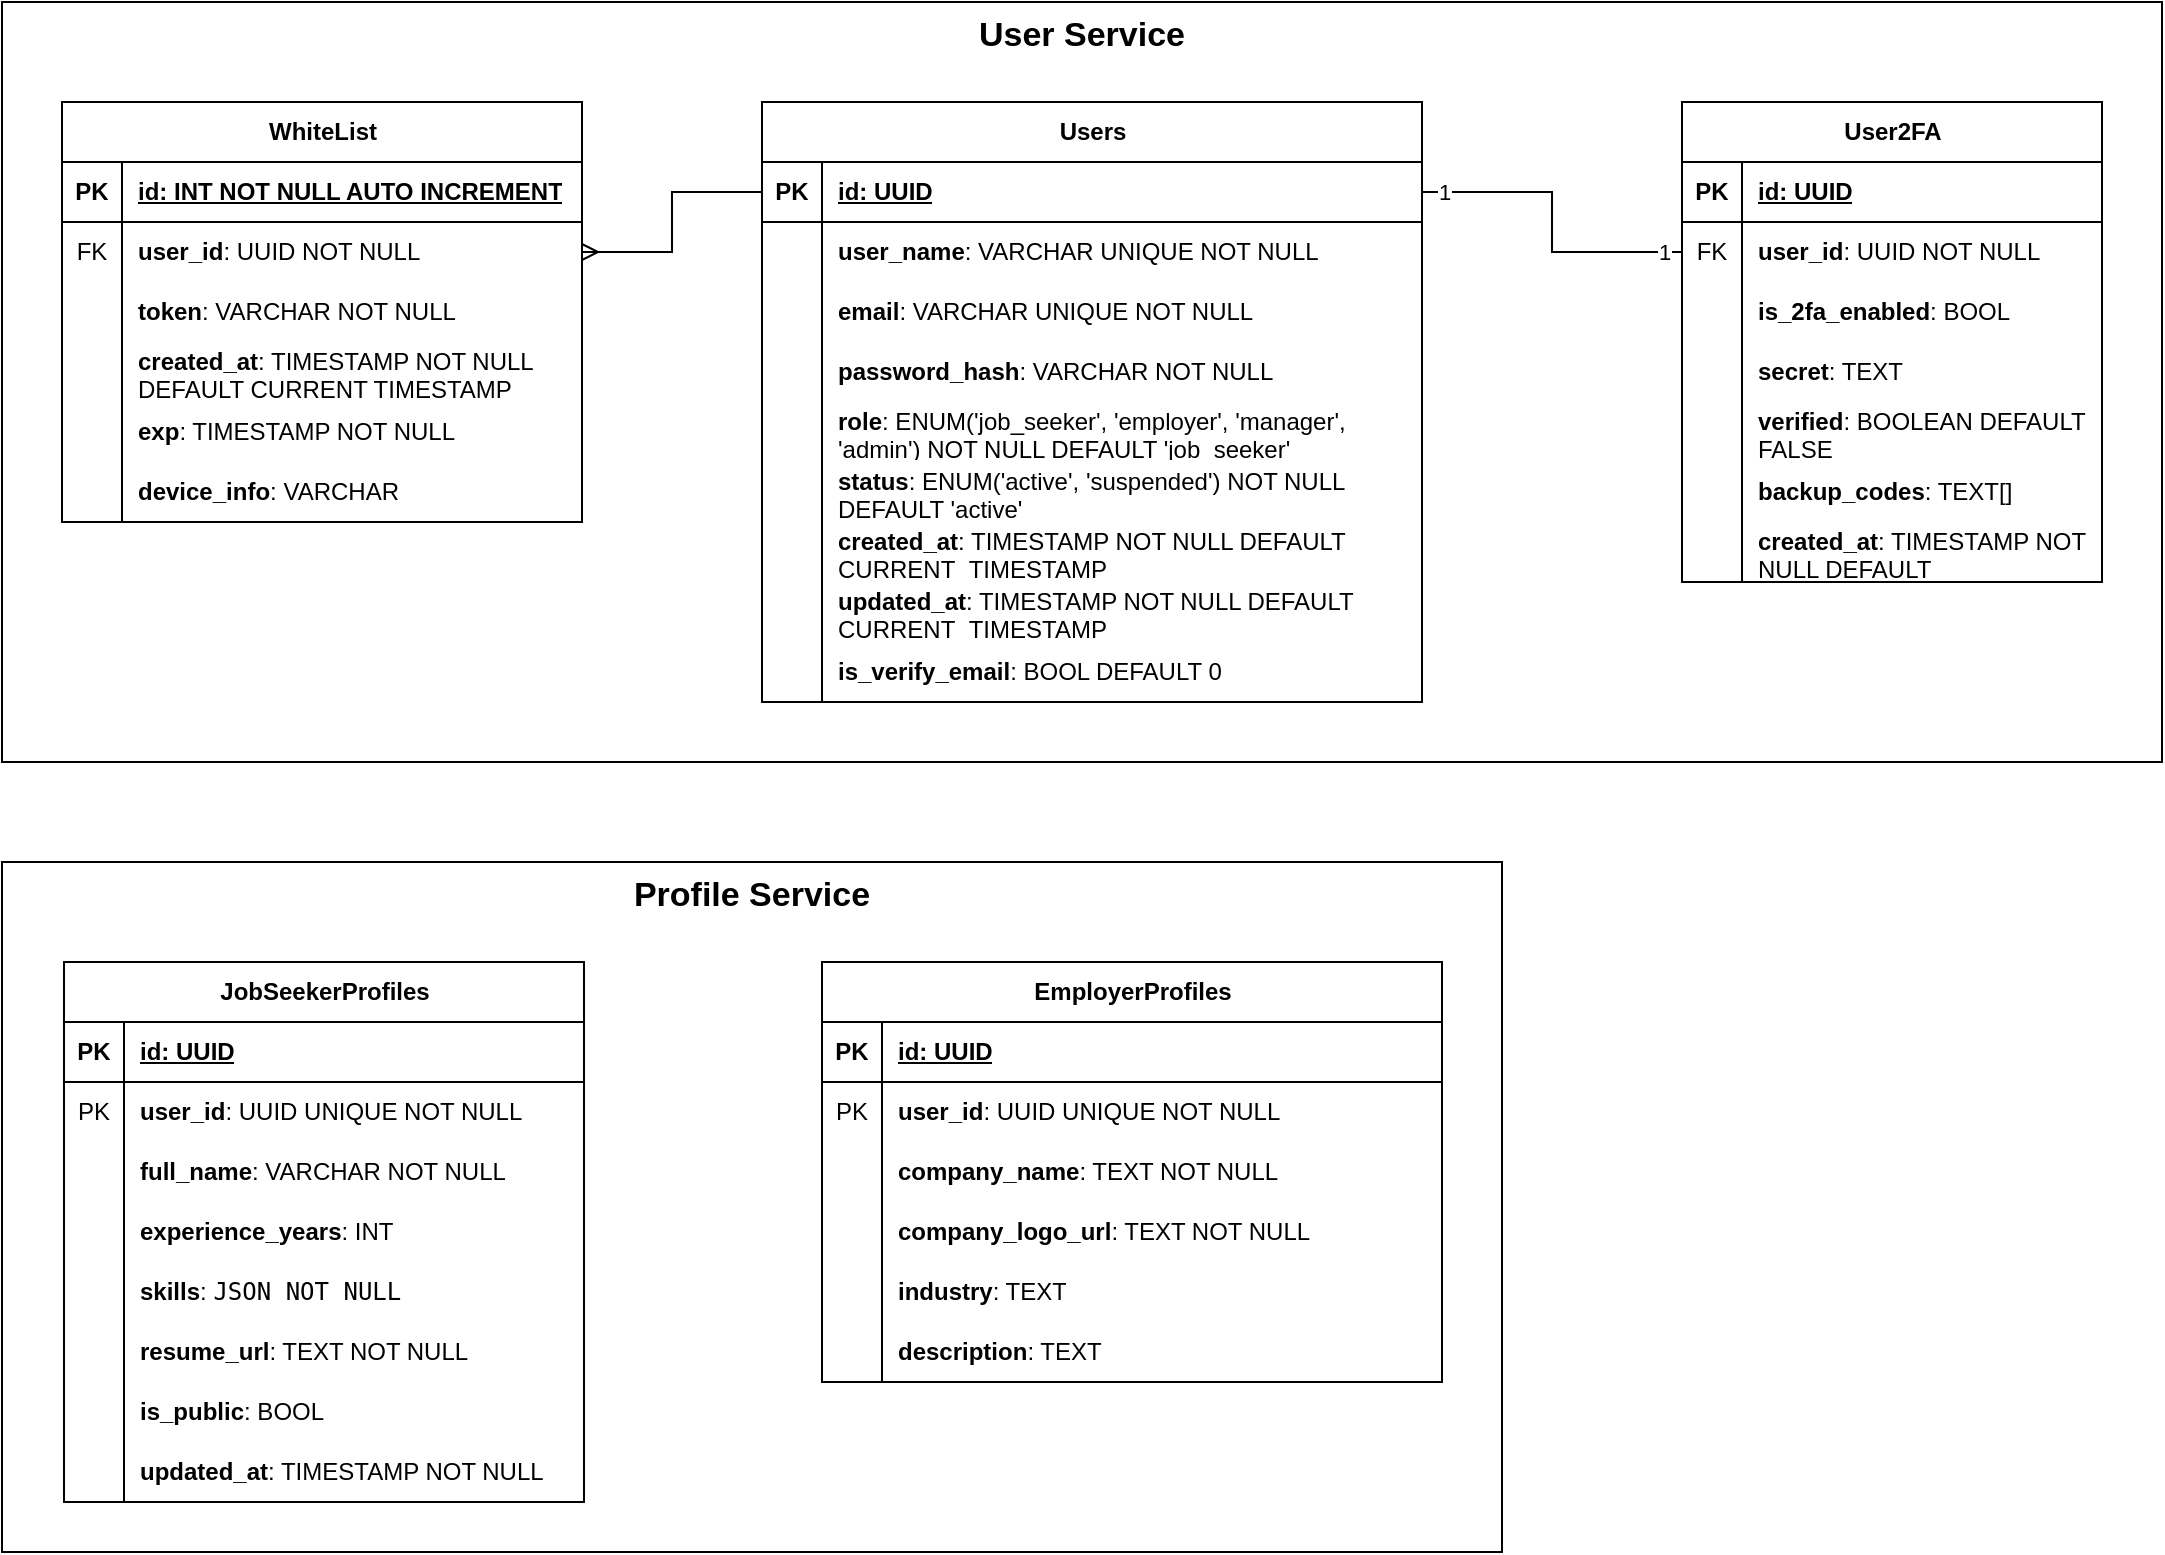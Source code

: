 <mxfile version="26.0.9">
  <diagram name="Trang-1" id="rfycNI6GkiJMwwPZnFtm">
    <mxGraphModel dx="2899" dy="1197" grid="1" gridSize="10" guides="1" tooltips="1" connect="1" arrows="1" fold="1" page="1" pageScale="1" pageWidth="850" pageHeight="1100" math="0" shadow="0">
      <root>
        <mxCell id="0" />
        <mxCell id="1" parent="0" />
        <mxCell id="LMPUum8ygVUxPEQFj9jh-51" value="&lt;b&gt;&lt;font style=&quot;font-size: 17px;&quot;&gt;Profile Service&lt;/font&gt;&lt;/b&gt;" style="rounded=0;whiteSpace=wrap;html=1;verticalAlign=top;" vertex="1" parent="1">
          <mxGeometry x="-800" y="470" width="750" height="345" as="geometry" />
        </mxCell>
        <mxCell id="LMPUum8ygVUxPEQFj9jh-6" value="&lt;b&gt;&lt;font style=&quot;font-size: 17px;&quot;&gt;User Service&lt;/font&gt;&lt;/b&gt;" style="rounded=0;whiteSpace=wrap;html=1;verticalAlign=top;" vertex="1" parent="1">
          <mxGeometry x="-800" y="40" width="1080" height="380" as="geometry" />
        </mxCell>
        <mxCell id="4N0SqpKErZkOvoFM-wI6-1" value="Users" style="shape=table;startSize=30;container=1;collapsible=1;childLayout=tableLayout;fixedRows=1;rowLines=0;fontStyle=1;align=center;resizeLast=1;html=1;" parent="1" vertex="1">
          <mxGeometry x="-420" y="90" width="330" height="300" as="geometry" />
        </mxCell>
        <mxCell id="4N0SqpKErZkOvoFM-wI6-2" value="" style="shape=tableRow;horizontal=0;startSize=0;swimlaneHead=0;swimlaneBody=0;fillColor=none;collapsible=0;dropTarget=0;points=[[0,0.5],[1,0.5]];portConstraint=eastwest;top=0;left=0;right=0;bottom=1;" parent="4N0SqpKErZkOvoFM-wI6-1" vertex="1">
          <mxGeometry y="30" width="330" height="30" as="geometry" />
        </mxCell>
        <mxCell id="4N0SqpKErZkOvoFM-wI6-3" value="PK" style="shape=partialRectangle;connectable=0;fillColor=none;top=0;left=0;bottom=0;right=0;fontStyle=1;overflow=hidden;whiteSpace=wrap;html=1;" parent="4N0SqpKErZkOvoFM-wI6-2" vertex="1">
          <mxGeometry width="30" height="30" as="geometry">
            <mxRectangle width="30" height="30" as="alternateBounds" />
          </mxGeometry>
        </mxCell>
        <mxCell id="4N0SqpKErZkOvoFM-wI6-4" value="id: UUID" style="shape=partialRectangle;connectable=0;fillColor=none;top=0;left=0;bottom=0;right=0;align=left;spacingLeft=6;fontStyle=5;overflow=hidden;whiteSpace=wrap;html=1;" parent="4N0SqpKErZkOvoFM-wI6-2" vertex="1">
          <mxGeometry x="30" width="300" height="30" as="geometry">
            <mxRectangle width="300" height="30" as="alternateBounds" />
          </mxGeometry>
        </mxCell>
        <mxCell id="4N0SqpKErZkOvoFM-wI6-5" value="" style="shape=tableRow;horizontal=0;startSize=0;swimlaneHead=0;swimlaneBody=0;fillColor=none;collapsible=0;dropTarget=0;points=[[0,0.5],[1,0.5]];portConstraint=eastwest;top=0;left=0;right=0;bottom=0;" parent="4N0SqpKErZkOvoFM-wI6-1" vertex="1">
          <mxGeometry y="60" width="330" height="30" as="geometry" />
        </mxCell>
        <mxCell id="4N0SqpKErZkOvoFM-wI6-6" value="" style="shape=partialRectangle;connectable=0;fillColor=none;top=0;left=0;bottom=0;right=0;editable=1;overflow=hidden;whiteSpace=wrap;html=1;" parent="4N0SqpKErZkOvoFM-wI6-5" vertex="1">
          <mxGeometry width="30" height="30" as="geometry">
            <mxRectangle width="30" height="30" as="alternateBounds" />
          </mxGeometry>
        </mxCell>
        <mxCell id="4N0SqpKErZkOvoFM-wI6-7" value="&lt;b&gt;user_name&lt;/b&gt;: VARCHAR UNIQUE NOT NULL" style="shape=partialRectangle;connectable=0;fillColor=none;top=0;left=0;bottom=0;right=0;align=left;spacingLeft=6;overflow=hidden;whiteSpace=wrap;html=1;" parent="4N0SqpKErZkOvoFM-wI6-5" vertex="1">
          <mxGeometry x="30" width="300" height="30" as="geometry">
            <mxRectangle width="300" height="30" as="alternateBounds" />
          </mxGeometry>
        </mxCell>
        <mxCell id="4N0SqpKErZkOvoFM-wI6-8" value="" style="shape=tableRow;horizontal=0;startSize=0;swimlaneHead=0;swimlaneBody=0;fillColor=none;collapsible=0;dropTarget=0;points=[[0,0.5],[1,0.5]];portConstraint=eastwest;top=0;left=0;right=0;bottom=0;" parent="4N0SqpKErZkOvoFM-wI6-1" vertex="1">
          <mxGeometry y="90" width="330" height="30" as="geometry" />
        </mxCell>
        <mxCell id="4N0SqpKErZkOvoFM-wI6-9" value="" style="shape=partialRectangle;connectable=0;fillColor=none;top=0;left=0;bottom=0;right=0;editable=1;overflow=hidden;whiteSpace=wrap;html=1;" parent="4N0SqpKErZkOvoFM-wI6-8" vertex="1">
          <mxGeometry width="30" height="30" as="geometry">
            <mxRectangle width="30" height="30" as="alternateBounds" />
          </mxGeometry>
        </mxCell>
        <mxCell id="4N0SqpKErZkOvoFM-wI6-10" value="&lt;b&gt;email&lt;/b&gt;: VARCHAR UNIQUE NOT NULL" style="shape=partialRectangle;connectable=0;fillColor=none;top=0;left=0;bottom=0;right=0;align=left;spacingLeft=6;overflow=hidden;whiteSpace=wrap;html=1;" parent="4N0SqpKErZkOvoFM-wI6-8" vertex="1">
          <mxGeometry x="30" width="300" height="30" as="geometry">
            <mxRectangle width="300" height="30" as="alternateBounds" />
          </mxGeometry>
        </mxCell>
        <mxCell id="4N0SqpKErZkOvoFM-wI6-11" value="" style="shape=tableRow;horizontal=0;startSize=0;swimlaneHead=0;swimlaneBody=0;fillColor=none;collapsible=0;dropTarget=0;points=[[0,0.5],[1,0.5]];portConstraint=eastwest;top=0;left=0;right=0;bottom=0;" parent="4N0SqpKErZkOvoFM-wI6-1" vertex="1">
          <mxGeometry y="120" width="330" height="30" as="geometry" />
        </mxCell>
        <mxCell id="4N0SqpKErZkOvoFM-wI6-12" value="" style="shape=partialRectangle;connectable=0;fillColor=none;top=0;left=0;bottom=0;right=0;editable=1;overflow=hidden;whiteSpace=wrap;html=1;" parent="4N0SqpKErZkOvoFM-wI6-11" vertex="1">
          <mxGeometry width="30" height="30" as="geometry">
            <mxRectangle width="30" height="30" as="alternateBounds" />
          </mxGeometry>
        </mxCell>
        <mxCell id="4N0SqpKErZkOvoFM-wI6-13" value="&lt;b&gt;password_hash&lt;/b&gt;: VARCHAR NOT NULL" style="shape=partialRectangle;connectable=0;fillColor=none;top=0;left=0;bottom=0;right=0;align=left;spacingLeft=6;overflow=hidden;whiteSpace=wrap;html=1;" parent="4N0SqpKErZkOvoFM-wI6-11" vertex="1">
          <mxGeometry x="30" width="300" height="30" as="geometry">
            <mxRectangle width="300" height="30" as="alternateBounds" />
          </mxGeometry>
        </mxCell>
        <mxCell id="4N0SqpKErZkOvoFM-wI6-14" style="shape=tableRow;horizontal=0;startSize=0;swimlaneHead=0;swimlaneBody=0;fillColor=none;collapsible=0;dropTarget=0;points=[[0,0.5],[1,0.5]];portConstraint=eastwest;top=0;left=0;right=0;bottom=0;" parent="4N0SqpKErZkOvoFM-wI6-1" vertex="1">
          <mxGeometry y="150" width="330" height="30" as="geometry" />
        </mxCell>
        <mxCell id="4N0SqpKErZkOvoFM-wI6-15" style="shape=partialRectangle;connectable=0;fillColor=none;top=0;left=0;bottom=0;right=0;editable=1;overflow=hidden;whiteSpace=wrap;html=1;" parent="4N0SqpKErZkOvoFM-wI6-14" vertex="1">
          <mxGeometry width="30" height="30" as="geometry">
            <mxRectangle width="30" height="30" as="alternateBounds" />
          </mxGeometry>
        </mxCell>
        <mxCell id="4N0SqpKErZkOvoFM-wI6-16" value="&lt;b&gt;role&lt;/b&gt;: ENUM(&#39;job_seeker&#39;, &#39;employer&#39;, &#39;manager&#39;, &#39;admin&#39;) NOT NULL DEFAULT &#39;job_seeker&#39;" style="shape=partialRectangle;connectable=0;fillColor=none;top=0;left=0;bottom=0;right=0;align=left;spacingLeft=6;overflow=hidden;whiteSpace=wrap;html=1;" parent="4N0SqpKErZkOvoFM-wI6-14" vertex="1">
          <mxGeometry x="30" width="300" height="30" as="geometry">
            <mxRectangle width="300" height="30" as="alternateBounds" />
          </mxGeometry>
        </mxCell>
        <mxCell id="4N0SqpKErZkOvoFM-wI6-17" style="shape=tableRow;horizontal=0;startSize=0;swimlaneHead=0;swimlaneBody=0;fillColor=none;collapsible=0;dropTarget=0;points=[[0,0.5],[1,0.5]];portConstraint=eastwest;top=0;left=0;right=0;bottom=0;" parent="4N0SqpKErZkOvoFM-wI6-1" vertex="1">
          <mxGeometry y="180" width="330" height="30" as="geometry" />
        </mxCell>
        <mxCell id="4N0SqpKErZkOvoFM-wI6-18" style="shape=partialRectangle;connectable=0;fillColor=none;top=0;left=0;bottom=0;right=0;editable=1;overflow=hidden;whiteSpace=wrap;html=1;" parent="4N0SqpKErZkOvoFM-wI6-17" vertex="1">
          <mxGeometry width="30" height="30" as="geometry">
            <mxRectangle width="30" height="30" as="alternateBounds" />
          </mxGeometry>
        </mxCell>
        <mxCell id="4N0SqpKErZkOvoFM-wI6-19" value="&lt;b&gt;status&lt;/b&gt;: ENUM(&#39;active&#39;, &#39;suspended&#39;) NOT NULL DEFAULT &#39;active&#39;" style="shape=partialRectangle;connectable=0;fillColor=none;top=0;left=0;bottom=0;right=0;align=left;spacingLeft=6;overflow=hidden;whiteSpace=wrap;html=1;" parent="4N0SqpKErZkOvoFM-wI6-17" vertex="1">
          <mxGeometry x="30" width="300" height="30" as="geometry">
            <mxRectangle width="300" height="30" as="alternateBounds" />
          </mxGeometry>
        </mxCell>
        <mxCell id="4N0SqpKErZkOvoFM-wI6-20" style="shape=tableRow;horizontal=0;startSize=0;swimlaneHead=0;swimlaneBody=0;fillColor=none;collapsible=0;dropTarget=0;points=[[0,0.5],[1,0.5]];portConstraint=eastwest;top=0;left=0;right=0;bottom=0;" parent="4N0SqpKErZkOvoFM-wI6-1" vertex="1">
          <mxGeometry y="210" width="330" height="30" as="geometry" />
        </mxCell>
        <mxCell id="4N0SqpKErZkOvoFM-wI6-21" style="shape=partialRectangle;connectable=0;fillColor=none;top=0;left=0;bottom=0;right=0;editable=1;overflow=hidden;whiteSpace=wrap;html=1;" parent="4N0SqpKErZkOvoFM-wI6-20" vertex="1">
          <mxGeometry width="30" height="30" as="geometry">
            <mxRectangle width="30" height="30" as="alternateBounds" />
          </mxGeometry>
        </mxCell>
        <mxCell id="4N0SqpKErZkOvoFM-wI6-22" value="&lt;b&gt;created_at&lt;/b&gt;: TIMESTAMP NOT NULL DEFAULT CURRENT_TIMESTAMP" style="shape=partialRectangle;connectable=0;fillColor=none;top=0;left=0;bottom=0;right=0;align=left;spacingLeft=6;overflow=hidden;whiteSpace=wrap;html=1;" parent="4N0SqpKErZkOvoFM-wI6-20" vertex="1">
          <mxGeometry x="30" width="300" height="30" as="geometry">
            <mxRectangle width="300" height="30" as="alternateBounds" />
          </mxGeometry>
        </mxCell>
        <mxCell id="4N0SqpKErZkOvoFM-wI6-23" style="shape=tableRow;horizontal=0;startSize=0;swimlaneHead=0;swimlaneBody=0;fillColor=none;collapsible=0;dropTarget=0;points=[[0,0.5],[1,0.5]];portConstraint=eastwest;top=0;left=0;right=0;bottom=0;" parent="4N0SqpKErZkOvoFM-wI6-1" vertex="1">
          <mxGeometry y="240" width="330" height="30" as="geometry" />
        </mxCell>
        <mxCell id="4N0SqpKErZkOvoFM-wI6-24" style="shape=partialRectangle;connectable=0;fillColor=none;top=0;left=0;bottom=0;right=0;editable=1;overflow=hidden;whiteSpace=wrap;html=1;" parent="4N0SqpKErZkOvoFM-wI6-23" vertex="1">
          <mxGeometry width="30" height="30" as="geometry">
            <mxRectangle width="30" height="30" as="alternateBounds" />
          </mxGeometry>
        </mxCell>
        <mxCell id="4N0SqpKErZkOvoFM-wI6-25" value="&lt;b&gt;updated_at&lt;/b&gt;: TIMESTAMP NOT NULL DEFAULT CURRENT_TIMESTAMP" style="shape=partialRectangle;connectable=0;fillColor=none;top=0;left=0;bottom=0;right=0;align=left;spacingLeft=6;overflow=hidden;whiteSpace=wrap;html=1;" parent="4N0SqpKErZkOvoFM-wI6-23" vertex="1">
          <mxGeometry x="30" width="300" height="30" as="geometry">
            <mxRectangle width="300" height="30" as="alternateBounds" />
          </mxGeometry>
        </mxCell>
        <mxCell id="4N0SqpKErZkOvoFM-wI6-26" style="shape=tableRow;horizontal=0;startSize=0;swimlaneHead=0;swimlaneBody=0;fillColor=none;collapsible=0;dropTarget=0;points=[[0,0.5],[1,0.5]];portConstraint=eastwest;top=0;left=0;right=0;bottom=0;" parent="4N0SqpKErZkOvoFM-wI6-1" vertex="1">
          <mxGeometry y="270" width="330" height="30" as="geometry" />
        </mxCell>
        <mxCell id="4N0SqpKErZkOvoFM-wI6-27" style="shape=partialRectangle;connectable=0;fillColor=none;top=0;left=0;bottom=0;right=0;editable=1;overflow=hidden;whiteSpace=wrap;html=1;" parent="4N0SqpKErZkOvoFM-wI6-26" vertex="1">
          <mxGeometry width="30" height="30" as="geometry">
            <mxRectangle width="30" height="30" as="alternateBounds" />
          </mxGeometry>
        </mxCell>
        <mxCell id="4N0SqpKErZkOvoFM-wI6-28" value="&lt;b&gt;is_verify_email&lt;/b&gt;: BOOL DEFAULT 0" style="shape=partialRectangle;connectable=0;fillColor=none;top=0;left=0;bottom=0;right=0;align=left;spacingLeft=6;overflow=hidden;whiteSpace=wrap;html=1;" parent="4N0SqpKErZkOvoFM-wI6-26" vertex="1">
          <mxGeometry x="30" width="300" height="30" as="geometry">
            <mxRectangle width="300" height="30" as="alternateBounds" />
          </mxGeometry>
        </mxCell>
        <mxCell id="4N0SqpKErZkOvoFM-wI6-29" value="User2FA" style="shape=table;startSize=30;container=1;collapsible=1;childLayout=tableLayout;fixedRows=1;rowLines=0;fontStyle=1;align=center;resizeLast=1;html=1;" parent="1" vertex="1">
          <mxGeometry x="40" y="90" width="210" height="240" as="geometry" />
        </mxCell>
        <mxCell id="4N0SqpKErZkOvoFM-wI6-30" value="" style="shape=tableRow;horizontal=0;startSize=0;swimlaneHead=0;swimlaneBody=0;fillColor=none;collapsible=0;dropTarget=0;points=[[0,0.5],[1,0.5]];portConstraint=eastwest;top=0;left=0;right=0;bottom=1;" parent="4N0SqpKErZkOvoFM-wI6-29" vertex="1">
          <mxGeometry y="30" width="210" height="30" as="geometry" />
        </mxCell>
        <mxCell id="4N0SqpKErZkOvoFM-wI6-31" value="PK" style="shape=partialRectangle;connectable=0;fillColor=none;top=0;left=0;bottom=0;right=0;fontStyle=1;overflow=hidden;whiteSpace=wrap;html=1;" parent="4N0SqpKErZkOvoFM-wI6-30" vertex="1">
          <mxGeometry width="30.0" height="30" as="geometry">
            <mxRectangle width="30.0" height="30" as="alternateBounds" />
          </mxGeometry>
        </mxCell>
        <mxCell id="4N0SqpKErZkOvoFM-wI6-32" value="id: UUID" style="shape=partialRectangle;connectable=0;fillColor=none;top=0;left=0;bottom=0;right=0;align=left;spacingLeft=6;fontStyle=5;overflow=hidden;whiteSpace=wrap;html=1;" parent="4N0SqpKErZkOvoFM-wI6-30" vertex="1">
          <mxGeometry x="30.0" width="180.0" height="30" as="geometry">
            <mxRectangle width="180.0" height="30" as="alternateBounds" />
          </mxGeometry>
        </mxCell>
        <mxCell id="4N0SqpKErZkOvoFM-wI6-33" value="" style="shape=tableRow;horizontal=0;startSize=0;swimlaneHead=0;swimlaneBody=0;fillColor=none;collapsible=0;dropTarget=0;points=[[0,0.5],[1,0.5]];portConstraint=eastwest;top=0;left=0;right=0;bottom=0;" parent="4N0SqpKErZkOvoFM-wI6-29" vertex="1">
          <mxGeometry y="60" width="210" height="30" as="geometry" />
        </mxCell>
        <mxCell id="4N0SqpKErZkOvoFM-wI6-34" value="FK" style="shape=partialRectangle;connectable=0;fillColor=none;top=0;left=0;bottom=0;right=0;editable=1;overflow=hidden;whiteSpace=wrap;html=1;" parent="4N0SqpKErZkOvoFM-wI6-33" vertex="1">
          <mxGeometry width="30.0" height="30" as="geometry">
            <mxRectangle width="30.0" height="30" as="alternateBounds" />
          </mxGeometry>
        </mxCell>
        <mxCell id="4N0SqpKErZkOvoFM-wI6-35" value="&lt;b&gt;user_id&lt;/b&gt;: UUID NOT NULL" style="shape=partialRectangle;connectable=0;fillColor=none;top=0;left=0;bottom=0;right=0;align=left;spacingLeft=6;overflow=hidden;whiteSpace=wrap;html=1;" parent="4N0SqpKErZkOvoFM-wI6-33" vertex="1">
          <mxGeometry x="30.0" width="180.0" height="30" as="geometry">
            <mxRectangle width="180.0" height="30" as="alternateBounds" />
          </mxGeometry>
        </mxCell>
        <mxCell id="4N0SqpKErZkOvoFM-wI6-36" value="" style="shape=tableRow;horizontal=0;startSize=0;swimlaneHead=0;swimlaneBody=0;fillColor=none;collapsible=0;dropTarget=0;points=[[0,0.5],[1,0.5]];portConstraint=eastwest;top=0;left=0;right=0;bottom=0;" parent="4N0SqpKErZkOvoFM-wI6-29" vertex="1">
          <mxGeometry y="90" width="210" height="30" as="geometry" />
        </mxCell>
        <mxCell id="4N0SqpKErZkOvoFM-wI6-37" value="" style="shape=partialRectangle;connectable=0;fillColor=none;top=0;left=0;bottom=0;right=0;editable=1;overflow=hidden;whiteSpace=wrap;html=1;" parent="4N0SqpKErZkOvoFM-wI6-36" vertex="1">
          <mxGeometry width="30.0" height="30" as="geometry">
            <mxRectangle width="30.0" height="30" as="alternateBounds" />
          </mxGeometry>
        </mxCell>
        <mxCell id="4N0SqpKErZkOvoFM-wI6-38" value="&lt;b&gt;is_2fa_enabled&lt;/b&gt;: BOOL&amp;nbsp;" style="shape=partialRectangle;connectable=0;fillColor=none;top=0;left=0;bottom=0;right=0;align=left;spacingLeft=6;overflow=hidden;whiteSpace=wrap;html=1;" parent="4N0SqpKErZkOvoFM-wI6-36" vertex="1">
          <mxGeometry x="30.0" width="180.0" height="30" as="geometry">
            <mxRectangle width="180.0" height="30" as="alternateBounds" />
          </mxGeometry>
        </mxCell>
        <mxCell id="4N0SqpKErZkOvoFM-wI6-39" value="" style="shape=tableRow;horizontal=0;startSize=0;swimlaneHead=0;swimlaneBody=0;fillColor=none;collapsible=0;dropTarget=0;points=[[0,0.5],[1,0.5]];portConstraint=eastwest;top=0;left=0;right=0;bottom=0;" parent="4N0SqpKErZkOvoFM-wI6-29" vertex="1">
          <mxGeometry y="120" width="210" height="30" as="geometry" />
        </mxCell>
        <mxCell id="4N0SqpKErZkOvoFM-wI6-40" value="" style="shape=partialRectangle;connectable=0;fillColor=none;top=0;left=0;bottom=0;right=0;editable=1;overflow=hidden;whiteSpace=wrap;html=1;" parent="4N0SqpKErZkOvoFM-wI6-39" vertex="1">
          <mxGeometry width="30.0" height="30" as="geometry">
            <mxRectangle width="30.0" height="30" as="alternateBounds" />
          </mxGeometry>
        </mxCell>
        <mxCell id="4N0SqpKErZkOvoFM-wI6-41" value="&lt;b&gt;secret&lt;/b&gt;: TEXT" style="shape=partialRectangle;connectable=0;fillColor=none;top=0;left=0;bottom=0;right=0;align=left;spacingLeft=6;overflow=hidden;whiteSpace=wrap;html=1;" parent="4N0SqpKErZkOvoFM-wI6-39" vertex="1">
          <mxGeometry x="30.0" width="180.0" height="30" as="geometry">
            <mxRectangle width="180.0" height="30" as="alternateBounds" />
          </mxGeometry>
        </mxCell>
        <mxCell id="4N0SqpKErZkOvoFM-wI6-42" style="shape=tableRow;horizontal=0;startSize=0;swimlaneHead=0;swimlaneBody=0;fillColor=none;collapsible=0;dropTarget=0;points=[[0,0.5],[1,0.5]];portConstraint=eastwest;top=0;left=0;right=0;bottom=0;" parent="4N0SqpKErZkOvoFM-wI6-29" vertex="1">
          <mxGeometry y="150" width="210" height="30" as="geometry" />
        </mxCell>
        <mxCell id="4N0SqpKErZkOvoFM-wI6-43" style="shape=partialRectangle;connectable=0;fillColor=none;top=0;left=0;bottom=0;right=0;editable=1;overflow=hidden;whiteSpace=wrap;html=1;" parent="4N0SqpKErZkOvoFM-wI6-42" vertex="1">
          <mxGeometry width="30.0" height="30" as="geometry">
            <mxRectangle width="30.0" height="30" as="alternateBounds" />
          </mxGeometry>
        </mxCell>
        <mxCell id="4N0SqpKErZkOvoFM-wI6-44" value="&lt;b&gt;verified&lt;/b&gt;: BOOLEAN DEFAULT FALSE" style="shape=partialRectangle;connectable=0;fillColor=none;top=0;left=0;bottom=0;right=0;align=left;spacingLeft=6;overflow=hidden;whiteSpace=wrap;html=1;" parent="4N0SqpKErZkOvoFM-wI6-42" vertex="1">
          <mxGeometry x="30.0" width="180.0" height="30" as="geometry">
            <mxRectangle width="180.0" height="30" as="alternateBounds" />
          </mxGeometry>
        </mxCell>
        <mxCell id="4N0SqpKErZkOvoFM-wI6-45" style="shape=tableRow;horizontal=0;startSize=0;swimlaneHead=0;swimlaneBody=0;fillColor=none;collapsible=0;dropTarget=0;points=[[0,0.5],[1,0.5]];portConstraint=eastwest;top=0;left=0;right=0;bottom=0;" parent="4N0SqpKErZkOvoFM-wI6-29" vertex="1">
          <mxGeometry y="180" width="210" height="30" as="geometry" />
        </mxCell>
        <mxCell id="4N0SqpKErZkOvoFM-wI6-46" style="shape=partialRectangle;connectable=0;fillColor=none;top=0;left=0;bottom=0;right=0;editable=1;overflow=hidden;whiteSpace=wrap;html=1;" parent="4N0SqpKErZkOvoFM-wI6-45" vertex="1">
          <mxGeometry width="30.0" height="30" as="geometry">
            <mxRectangle width="30.0" height="30" as="alternateBounds" />
          </mxGeometry>
        </mxCell>
        <mxCell id="4N0SqpKErZkOvoFM-wI6-47" value="&lt;b&gt;backup_codes&lt;/b&gt;: TEXT[]" style="shape=partialRectangle;connectable=0;fillColor=none;top=0;left=0;bottom=0;right=0;align=left;spacingLeft=6;overflow=hidden;whiteSpace=wrap;html=1;" parent="4N0SqpKErZkOvoFM-wI6-45" vertex="1">
          <mxGeometry x="30.0" width="180.0" height="30" as="geometry">
            <mxRectangle width="180.0" height="30" as="alternateBounds" />
          </mxGeometry>
        </mxCell>
        <mxCell id="4N0SqpKErZkOvoFM-wI6-48" style="shape=tableRow;horizontal=0;startSize=0;swimlaneHead=0;swimlaneBody=0;fillColor=none;collapsible=0;dropTarget=0;points=[[0,0.5],[1,0.5]];portConstraint=eastwest;top=0;left=0;right=0;bottom=0;" parent="4N0SqpKErZkOvoFM-wI6-29" vertex="1">
          <mxGeometry y="210" width="210" height="30" as="geometry" />
        </mxCell>
        <mxCell id="4N0SqpKErZkOvoFM-wI6-49" style="shape=partialRectangle;connectable=0;fillColor=none;top=0;left=0;bottom=0;right=0;editable=1;overflow=hidden;whiteSpace=wrap;html=1;" parent="4N0SqpKErZkOvoFM-wI6-48" vertex="1">
          <mxGeometry width="30.0" height="30" as="geometry">
            <mxRectangle width="30.0" height="30" as="alternateBounds" />
          </mxGeometry>
        </mxCell>
        <mxCell id="4N0SqpKErZkOvoFM-wI6-50" value="&lt;b&gt;created_at&lt;/b&gt;: TIMESTAMP NOT NULL DEFAULT CURRENT_TIMESTAMP" style="shape=partialRectangle;connectable=0;fillColor=none;top=0;left=0;bottom=0;right=0;align=left;spacingLeft=6;overflow=hidden;whiteSpace=wrap;html=1;" parent="4N0SqpKErZkOvoFM-wI6-48" vertex="1">
          <mxGeometry x="30.0" width="180.0" height="30" as="geometry">
            <mxRectangle width="180.0" height="30" as="alternateBounds" />
          </mxGeometry>
        </mxCell>
        <mxCell id="4N0SqpKErZkOvoFM-wI6-51" style="edgeStyle=orthogonalEdgeStyle;rounded=0;orthogonalLoop=1;jettySize=auto;html=1;entryX=1;entryY=0.5;entryDx=0;entryDy=0;endArrow=none;startFill=0;" parent="1" source="4N0SqpKErZkOvoFM-wI6-33" target="4N0SqpKErZkOvoFM-wI6-2" edge="1">
          <mxGeometry relative="1" as="geometry" />
        </mxCell>
        <mxCell id="4N0SqpKErZkOvoFM-wI6-53" value="1" style="edgeLabel;html=1;align=center;verticalAlign=middle;resizable=0;points=[];" parent="4N0SqpKErZkOvoFM-wI6-51" vertex="1" connectable="0">
          <mxGeometry x="0.863" relative="1" as="geometry">
            <mxPoint as="offset" />
          </mxGeometry>
        </mxCell>
        <mxCell id="4N0SqpKErZkOvoFM-wI6-54" value="1" style="edgeLabel;html=1;align=center;verticalAlign=middle;resizable=0;points=[];" parent="4N0SqpKErZkOvoFM-wI6-51" vertex="1" connectable="0">
          <mxGeometry x="-0.883" relative="1" as="geometry">
            <mxPoint as="offset" />
          </mxGeometry>
        </mxCell>
        <mxCell id="4N0SqpKErZkOvoFM-wI6-55" value="WhiteList" style="shape=table;startSize=30;container=1;collapsible=1;childLayout=tableLayout;fixedRows=1;rowLines=0;fontStyle=1;align=center;resizeLast=1;html=1;" parent="1" vertex="1">
          <mxGeometry x="-770" y="90" width="260" height="210" as="geometry" />
        </mxCell>
        <mxCell id="4N0SqpKErZkOvoFM-wI6-56" value="" style="shape=tableRow;horizontal=0;startSize=0;swimlaneHead=0;swimlaneBody=0;fillColor=none;collapsible=0;dropTarget=0;points=[[0,0.5],[1,0.5]];portConstraint=eastwest;top=0;left=0;right=0;bottom=1;" parent="4N0SqpKErZkOvoFM-wI6-55" vertex="1">
          <mxGeometry y="30" width="260" height="30" as="geometry" />
        </mxCell>
        <mxCell id="4N0SqpKErZkOvoFM-wI6-57" value="PK" style="shape=partialRectangle;connectable=0;fillColor=none;top=0;left=0;bottom=0;right=0;fontStyle=1;overflow=hidden;whiteSpace=wrap;html=1;" parent="4N0SqpKErZkOvoFM-wI6-56" vertex="1">
          <mxGeometry width="30" height="30" as="geometry">
            <mxRectangle width="30" height="30" as="alternateBounds" />
          </mxGeometry>
        </mxCell>
        <mxCell id="4N0SqpKErZkOvoFM-wI6-58" value="id: INT NOT NULL AUTO INCREMENT" style="shape=partialRectangle;connectable=0;fillColor=none;top=0;left=0;bottom=0;right=0;align=left;spacingLeft=6;fontStyle=5;overflow=hidden;whiteSpace=wrap;html=1;" parent="4N0SqpKErZkOvoFM-wI6-56" vertex="1">
          <mxGeometry x="30" width="230" height="30" as="geometry">
            <mxRectangle width="230" height="30" as="alternateBounds" />
          </mxGeometry>
        </mxCell>
        <mxCell id="4N0SqpKErZkOvoFM-wI6-59" value="" style="shape=tableRow;horizontal=0;startSize=0;swimlaneHead=0;swimlaneBody=0;fillColor=none;collapsible=0;dropTarget=0;points=[[0,0.5],[1,0.5]];portConstraint=eastwest;top=0;left=0;right=0;bottom=0;" parent="4N0SqpKErZkOvoFM-wI6-55" vertex="1">
          <mxGeometry y="60" width="260" height="30" as="geometry" />
        </mxCell>
        <mxCell id="4N0SqpKErZkOvoFM-wI6-60" value="FK" style="shape=partialRectangle;connectable=0;fillColor=none;top=0;left=0;bottom=0;right=0;editable=1;overflow=hidden;whiteSpace=wrap;html=1;" parent="4N0SqpKErZkOvoFM-wI6-59" vertex="1">
          <mxGeometry width="30" height="30" as="geometry">
            <mxRectangle width="30" height="30" as="alternateBounds" />
          </mxGeometry>
        </mxCell>
        <mxCell id="4N0SqpKErZkOvoFM-wI6-61" value="&lt;b&gt;user_id&lt;/b&gt;: UUID NOT NULL" style="shape=partialRectangle;connectable=0;fillColor=none;top=0;left=0;bottom=0;right=0;align=left;spacingLeft=6;overflow=hidden;whiteSpace=wrap;html=1;" parent="4N0SqpKErZkOvoFM-wI6-59" vertex="1">
          <mxGeometry x="30" width="230" height="30" as="geometry">
            <mxRectangle width="230" height="30" as="alternateBounds" />
          </mxGeometry>
        </mxCell>
        <mxCell id="4N0SqpKErZkOvoFM-wI6-62" value="" style="shape=tableRow;horizontal=0;startSize=0;swimlaneHead=0;swimlaneBody=0;fillColor=none;collapsible=0;dropTarget=0;points=[[0,0.5],[1,0.5]];portConstraint=eastwest;top=0;left=0;right=0;bottom=0;" parent="4N0SqpKErZkOvoFM-wI6-55" vertex="1">
          <mxGeometry y="90" width="260" height="30" as="geometry" />
        </mxCell>
        <mxCell id="4N0SqpKErZkOvoFM-wI6-63" value="" style="shape=partialRectangle;connectable=0;fillColor=none;top=0;left=0;bottom=0;right=0;editable=1;overflow=hidden;whiteSpace=wrap;html=1;" parent="4N0SqpKErZkOvoFM-wI6-62" vertex="1">
          <mxGeometry width="30" height="30" as="geometry">
            <mxRectangle width="30" height="30" as="alternateBounds" />
          </mxGeometry>
        </mxCell>
        <mxCell id="4N0SqpKErZkOvoFM-wI6-64" value="&lt;b&gt;token&lt;/b&gt;: VARCHAR NOT NULL" style="shape=partialRectangle;connectable=0;fillColor=none;top=0;left=0;bottom=0;right=0;align=left;spacingLeft=6;overflow=hidden;whiteSpace=wrap;html=1;" parent="4N0SqpKErZkOvoFM-wI6-62" vertex="1">
          <mxGeometry x="30" width="230" height="30" as="geometry">
            <mxRectangle width="230" height="30" as="alternateBounds" />
          </mxGeometry>
        </mxCell>
        <mxCell id="LMPUum8ygVUxPEQFj9jh-1" style="shape=tableRow;horizontal=0;startSize=0;swimlaneHead=0;swimlaneBody=0;fillColor=none;collapsible=0;dropTarget=0;points=[[0,0.5],[1,0.5]];portConstraint=eastwest;top=0;left=0;right=0;bottom=0;" vertex="1" parent="4N0SqpKErZkOvoFM-wI6-55">
          <mxGeometry y="120" width="260" height="30" as="geometry" />
        </mxCell>
        <mxCell id="LMPUum8ygVUxPEQFj9jh-2" style="shape=partialRectangle;connectable=0;fillColor=none;top=0;left=0;bottom=0;right=0;editable=1;overflow=hidden;whiteSpace=wrap;html=1;" vertex="1" parent="LMPUum8ygVUxPEQFj9jh-1">
          <mxGeometry width="30" height="30" as="geometry">
            <mxRectangle width="30" height="30" as="alternateBounds" />
          </mxGeometry>
        </mxCell>
        <mxCell id="LMPUum8ygVUxPEQFj9jh-3" value="&lt;b&gt;created_at&lt;/b&gt;: TIMESTAMP NOT NULL DEFAULT CURRENT TIMESTAMP" style="shape=partialRectangle;connectable=0;fillColor=none;top=0;left=0;bottom=0;right=0;align=left;spacingLeft=6;overflow=hidden;whiteSpace=wrap;html=1;" vertex="1" parent="LMPUum8ygVUxPEQFj9jh-1">
          <mxGeometry x="30" width="230" height="30" as="geometry">
            <mxRectangle width="230" height="30" as="alternateBounds" />
          </mxGeometry>
        </mxCell>
        <mxCell id="4N0SqpKErZkOvoFM-wI6-65" value="" style="shape=tableRow;horizontal=0;startSize=0;swimlaneHead=0;swimlaneBody=0;fillColor=none;collapsible=0;dropTarget=0;points=[[0,0.5],[1,0.5]];portConstraint=eastwest;top=0;left=0;right=0;bottom=0;" parent="4N0SqpKErZkOvoFM-wI6-55" vertex="1">
          <mxGeometry y="150" width="260" height="30" as="geometry" />
        </mxCell>
        <mxCell id="4N0SqpKErZkOvoFM-wI6-66" value="" style="shape=partialRectangle;connectable=0;fillColor=none;top=0;left=0;bottom=0;right=0;editable=1;overflow=hidden;whiteSpace=wrap;html=1;" parent="4N0SqpKErZkOvoFM-wI6-65" vertex="1">
          <mxGeometry width="30" height="30" as="geometry">
            <mxRectangle width="30" height="30" as="alternateBounds" />
          </mxGeometry>
        </mxCell>
        <mxCell id="4N0SqpKErZkOvoFM-wI6-67" value="&lt;b&gt;exp&lt;/b&gt;: TIMESTAMP NOT NULL&amp;nbsp;" style="shape=partialRectangle;connectable=0;fillColor=none;top=0;left=0;bottom=0;right=0;align=left;spacingLeft=6;overflow=hidden;whiteSpace=wrap;html=1;" parent="4N0SqpKErZkOvoFM-wI6-65" vertex="1">
          <mxGeometry x="30" width="230" height="30" as="geometry">
            <mxRectangle width="230" height="30" as="alternateBounds" />
          </mxGeometry>
        </mxCell>
        <mxCell id="LMPUum8ygVUxPEQFj9jh-52" style="shape=tableRow;horizontal=0;startSize=0;swimlaneHead=0;swimlaneBody=0;fillColor=none;collapsible=0;dropTarget=0;points=[[0,0.5],[1,0.5]];portConstraint=eastwest;top=0;left=0;right=0;bottom=0;" vertex="1" parent="4N0SqpKErZkOvoFM-wI6-55">
          <mxGeometry y="180" width="260" height="30" as="geometry" />
        </mxCell>
        <mxCell id="LMPUum8ygVUxPEQFj9jh-53" style="shape=partialRectangle;connectable=0;fillColor=none;top=0;left=0;bottom=0;right=0;editable=1;overflow=hidden;whiteSpace=wrap;html=1;" vertex="1" parent="LMPUum8ygVUxPEQFj9jh-52">
          <mxGeometry width="30" height="30" as="geometry">
            <mxRectangle width="30" height="30" as="alternateBounds" />
          </mxGeometry>
        </mxCell>
        <mxCell id="LMPUum8ygVUxPEQFj9jh-54" value="&lt;b&gt;device_info&lt;/b&gt;: VARCHAR" style="shape=partialRectangle;connectable=0;fillColor=none;top=0;left=0;bottom=0;right=0;align=left;spacingLeft=6;overflow=hidden;whiteSpace=wrap;html=1;" vertex="1" parent="LMPUum8ygVUxPEQFj9jh-52">
          <mxGeometry x="30" width="230" height="30" as="geometry">
            <mxRectangle width="230" height="30" as="alternateBounds" />
          </mxGeometry>
        </mxCell>
        <mxCell id="LMPUum8ygVUxPEQFj9jh-5" style="edgeStyle=orthogonalEdgeStyle;rounded=0;orthogonalLoop=1;jettySize=auto;html=1;endArrow=ERmany;endFill=0;exitX=0;exitY=0.5;exitDx=0;exitDy=0;" edge="1" parent="1" source="4N0SqpKErZkOvoFM-wI6-2" target="4N0SqpKErZkOvoFM-wI6-59">
          <mxGeometry relative="1" as="geometry" />
        </mxCell>
        <mxCell id="LMPUum8ygVUxPEQFj9jh-7" value="JobSeekerProfiles" style="shape=table;startSize=30;container=1;collapsible=1;childLayout=tableLayout;fixedRows=1;rowLines=0;fontStyle=1;align=center;resizeLast=1;html=1;" vertex="1" parent="1">
          <mxGeometry x="-769" y="520" width="260" height="270" as="geometry" />
        </mxCell>
        <mxCell id="LMPUum8ygVUxPEQFj9jh-8" value="" style="shape=tableRow;horizontal=0;startSize=0;swimlaneHead=0;swimlaneBody=0;fillColor=none;collapsible=0;dropTarget=0;points=[[0,0.5],[1,0.5]];portConstraint=eastwest;top=0;left=0;right=0;bottom=1;" vertex="1" parent="LMPUum8ygVUxPEQFj9jh-7">
          <mxGeometry y="30" width="260" height="30" as="geometry" />
        </mxCell>
        <mxCell id="LMPUum8ygVUxPEQFj9jh-9" value="PK" style="shape=partialRectangle;connectable=0;fillColor=none;top=0;left=0;bottom=0;right=0;fontStyle=1;overflow=hidden;whiteSpace=wrap;html=1;" vertex="1" parent="LMPUum8ygVUxPEQFj9jh-8">
          <mxGeometry width="30" height="30" as="geometry">
            <mxRectangle width="30" height="30" as="alternateBounds" />
          </mxGeometry>
        </mxCell>
        <mxCell id="LMPUum8ygVUxPEQFj9jh-10" value="id: UUID" style="shape=partialRectangle;connectable=0;fillColor=none;top=0;left=0;bottom=0;right=0;align=left;spacingLeft=6;fontStyle=5;overflow=hidden;whiteSpace=wrap;html=1;" vertex="1" parent="LMPUum8ygVUxPEQFj9jh-8">
          <mxGeometry x="30" width="230" height="30" as="geometry">
            <mxRectangle width="230" height="30" as="alternateBounds" />
          </mxGeometry>
        </mxCell>
        <mxCell id="LMPUum8ygVUxPEQFj9jh-11" value="" style="shape=tableRow;horizontal=0;startSize=0;swimlaneHead=0;swimlaneBody=0;fillColor=none;collapsible=0;dropTarget=0;points=[[0,0.5],[1,0.5]];portConstraint=eastwest;top=0;left=0;right=0;bottom=0;" vertex="1" parent="LMPUum8ygVUxPEQFj9jh-7">
          <mxGeometry y="60" width="260" height="30" as="geometry" />
        </mxCell>
        <mxCell id="LMPUum8ygVUxPEQFj9jh-12" value="PK" style="shape=partialRectangle;connectable=0;fillColor=none;top=0;left=0;bottom=0;right=0;editable=1;overflow=hidden;whiteSpace=wrap;html=1;" vertex="1" parent="LMPUum8ygVUxPEQFj9jh-11">
          <mxGeometry width="30" height="30" as="geometry">
            <mxRectangle width="30" height="30" as="alternateBounds" />
          </mxGeometry>
        </mxCell>
        <mxCell id="LMPUum8ygVUxPEQFj9jh-13" value="&lt;b&gt;user_id&lt;/b&gt;: UUID UNIQUE NOT NULL" style="shape=partialRectangle;connectable=0;fillColor=none;top=0;left=0;bottom=0;right=0;align=left;spacingLeft=6;overflow=hidden;whiteSpace=wrap;html=1;" vertex="1" parent="LMPUum8ygVUxPEQFj9jh-11">
          <mxGeometry x="30" width="230" height="30" as="geometry">
            <mxRectangle width="230" height="30" as="alternateBounds" />
          </mxGeometry>
        </mxCell>
        <mxCell id="LMPUum8ygVUxPEQFj9jh-14" value="" style="shape=tableRow;horizontal=0;startSize=0;swimlaneHead=0;swimlaneBody=0;fillColor=none;collapsible=0;dropTarget=0;points=[[0,0.5],[1,0.5]];portConstraint=eastwest;top=0;left=0;right=0;bottom=0;" vertex="1" parent="LMPUum8ygVUxPEQFj9jh-7">
          <mxGeometry y="90" width="260" height="30" as="geometry" />
        </mxCell>
        <mxCell id="LMPUum8ygVUxPEQFj9jh-15" value="" style="shape=partialRectangle;connectable=0;fillColor=none;top=0;left=0;bottom=0;right=0;editable=1;overflow=hidden;whiteSpace=wrap;html=1;" vertex="1" parent="LMPUum8ygVUxPEQFj9jh-14">
          <mxGeometry width="30" height="30" as="geometry">
            <mxRectangle width="30" height="30" as="alternateBounds" />
          </mxGeometry>
        </mxCell>
        <mxCell id="LMPUum8ygVUxPEQFj9jh-16" value="&lt;b&gt;full_name&lt;/b&gt;: VARCHAR NOT NULL" style="shape=partialRectangle;connectable=0;fillColor=none;top=0;left=0;bottom=0;right=0;align=left;spacingLeft=6;overflow=hidden;whiteSpace=wrap;html=1;" vertex="1" parent="LMPUum8ygVUxPEQFj9jh-14">
          <mxGeometry x="30" width="230" height="30" as="geometry">
            <mxRectangle width="230" height="30" as="alternateBounds" />
          </mxGeometry>
        </mxCell>
        <mxCell id="LMPUum8ygVUxPEQFj9jh-17" value="" style="shape=tableRow;horizontal=0;startSize=0;swimlaneHead=0;swimlaneBody=0;fillColor=none;collapsible=0;dropTarget=0;points=[[0,0.5],[1,0.5]];portConstraint=eastwest;top=0;left=0;right=0;bottom=0;" vertex="1" parent="LMPUum8ygVUxPEQFj9jh-7">
          <mxGeometry y="120" width="260" height="30" as="geometry" />
        </mxCell>
        <mxCell id="LMPUum8ygVUxPEQFj9jh-18" value="" style="shape=partialRectangle;connectable=0;fillColor=none;top=0;left=0;bottom=0;right=0;editable=1;overflow=hidden;whiteSpace=wrap;html=1;" vertex="1" parent="LMPUum8ygVUxPEQFj9jh-17">
          <mxGeometry width="30" height="30" as="geometry">
            <mxRectangle width="30" height="30" as="alternateBounds" />
          </mxGeometry>
        </mxCell>
        <mxCell id="LMPUum8ygVUxPEQFj9jh-19" value="&lt;b&gt;experience_years&lt;/b&gt;: INT&amp;nbsp;" style="shape=partialRectangle;connectable=0;fillColor=none;top=0;left=0;bottom=0;right=0;align=left;spacingLeft=6;overflow=hidden;whiteSpace=wrap;html=1;" vertex="1" parent="LMPUum8ygVUxPEQFj9jh-17">
          <mxGeometry x="30" width="230" height="30" as="geometry">
            <mxRectangle width="230" height="30" as="alternateBounds" />
          </mxGeometry>
        </mxCell>
        <mxCell id="LMPUum8ygVUxPEQFj9jh-20" style="shape=tableRow;horizontal=0;startSize=0;swimlaneHead=0;swimlaneBody=0;fillColor=none;collapsible=0;dropTarget=0;points=[[0,0.5],[1,0.5]];portConstraint=eastwest;top=0;left=0;right=0;bottom=0;" vertex="1" parent="LMPUum8ygVUxPEQFj9jh-7">
          <mxGeometry y="150" width="260" height="30" as="geometry" />
        </mxCell>
        <mxCell id="LMPUum8ygVUxPEQFj9jh-21" style="shape=partialRectangle;connectable=0;fillColor=none;top=0;left=0;bottom=0;right=0;editable=1;overflow=hidden;whiteSpace=wrap;html=1;" vertex="1" parent="LMPUum8ygVUxPEQFj9jh-20">
          <mxGeometry width="30" height="30" as="geometry">
            <mxRectangle width="30" height="30" as="alternateBounds" />
          </mxGeometry>
        </mxCell>
        <mxCell id="LMPUum8ygVUxPEQFj9jh-22" value="&lt;font face=&quot;Helvetica&quot;&gt;&lt;b&gt;skills&lt;/b&gt;:&amp;nbsp;&lt;code data-end=&quot;751&quot; data-start=&quot;745&quot;&gt;JSON NOT NULL&lt;/code&gt;&lt;/font&gt;" style="shape=partialRectangle;connectable=0;fillColor=none;top=0;left=0;bottom=0;right=0;align=left;spacingLeft=6;overflow=hidden;whiteSpace=wrap;html=1;" vertex="1" parent="LMPUum8ygVUxPEQFj9jh-20">
          <mxGeometry x="30" width="230" height="30" as="geometry">
            <mxRectangle width="230" height="30" as="alternateBounds" />
          </mxGeometry>
        </mxCell>
        <mxCell id="LMPUum8ygVUxPEQFj9jh-23" style="shape=tableRow;horizontal=0;startSize=0;swimlaneHead=0;swimlaneBody=0;fillColor=none;collapsible=0;dropTarget=0;points=[[0,0.5],[1,0.5]];portConstraint=eastwest;top=0;left=0;right=0;bottom=0;" vertex="1" parent="LMPUum8ygVUxPEQFj9jh-7">
          <mxGeometry y="180" width="260" height="30" as="geometry" />
        </mxCell>
        <mxCell id="LMPUum8ygVUxPEQFj9jh-24" style="shape=partialRectangle;connectable=0;fillColor=none;top=0;left=0;bottom=0;right=0;editable=1;overflow=hidden;whiteSpace=wrap;html=1;" vertex="1" parent="LMPUum8ygVUxPEQFj9jh-23">
          <mxGeometry width="30" height="30" as="geometry">
            <mxRectangle width="30" height="30" as="alternateBounds" />
          </mxGeometry>
        </mxCell>
        <mxCell id="LMPUum8ygVUxPEQFj9jh-25" value="&lt;b&gt;resume_url&lt;/b&gt;: TEXT NOT NULL" style="shape=partialRectangle;connectable=0;fillColor=none;top=0;left=0;bottom=0;right=0;align=left;spacingLeft=6;overflow=hidden;whiteSpace=wrap;html=1;" vertex="1" parent="LMPUum8ygVUxPEQFj9jh-23">
          <mxGeometry x="30" width="230" height="30" as="geometry">
            <mxRectangle width="230" height="30" as="alternateBounds" />
          </mxGeometry>
        </mxCell>
        <mxCell id="LMPUum8ygVUxPEQFj9jh-26" style="shape=tableRow;horizontal=0;startSize=0;swimlaneHead=0;swimlaneBody=0;fillColor=none;collapsible=0;dropTarget=0;points=[[0,0.5],[1,0.5]];portConstraint=eastwest;top=0;left=0;right=0;bottom=0;" vertex="1" parent="LMPUum8ygVUxPEQFj9jh-7">
          <mxGeometry y="210" width="260" height="30" as="geometry" />
        </mxCell>
        <mxCell id="LMPUum8ygVUxPEQFj9jh-27" style="shape=partialRectangle;connectable=0;fillColor=none;top=0;left=0;bottom=0;right=0;editable=1;overflow=hidden;whiteSpace=wrap;html=1;" vertex="1" parent="LMPUum8ygVUxPEQFj9jh-26">
          <mxGeometry width="30" height="30" as="geometry">
            <mxRectangle width="30" height="30" as="alternateBounds" />
          </mxGeometry>
        </mxCell>
        <mxCell id="LMPUum8ygVUxPEQFj9jh-28" value="&lt;b&gt;is_public&lt;/b&gt;: BOOL" style="shape=partialRectangle;connectable=0;fillColor=none;top=0;left=0;bottom=0;right=0;align=left;spacingLeft=6;overflow=hidden;whiteSpace=wrap;html=1;" vertex="1" parent="LMPUum8ygVUxPEQFj9jh-26">
          <mxGeometry x="30" width="230" height="30" as="geometry">
            <mxRectangle width="230" height="30" as="alternateBounds" />
          </mxGeometry>
        </mxCell>
        <mxCell id="LMPUum8ygVUxPEQFj9jh-29" style="shape=tableRow;horizontal=0;startSize=0;swimlaneHead=0;swimlaneBody=0;fillColor=none;collapsible=0;dropTarget=0;points=[[0,0.5],[1,0.5]];portConstraint=eastwest;top=0;left=0;right=0;bottom=0;" vertex="1" parent="LMPUum8ygVUxPEQFj9jh-7">
          <mxGeometry y="240" width="260" height="30" as="geometry" />
        </mxCell>
        <mxCell id="LMPUum8ygVUxPEQFj9jh-30" style="shape=partialRectangle;connectable=0;fillColor=none;top=0;left=0;bottom=0;right=0;editable=1;overflow=hidden;whiteSpace=wrap;html=1;" vertex="1" parent="LMPUum8ygVUxPEQFj9jh-29">
          <mxGeometry width="30" height="30" as="geometry">
            <mxRectangle width="30" height="30" as="alternateBounds" />
          </mxGeometry>
        </mxCell>
        <mxCell id="LMPUum8ygVUxPEQFj9jh-31" value="&lt;b&gt;updated_at&lt;/b&gt;: TIMESTAMP NOT NULL" style="shape=partialRectangle;connectable=0;fillColor=none;top=0;left=0;bottom=0;right=0;align=left;spacingLeft=6;overflow=hidden;whiteSpace=wrap;html=1;" vertex="1" parent="LMPUum8ygVUxPEQFj9jh-29">
          <mxGeometry x="30" width="230" height="30" as="geometry">
            <mxRectangle width="230" height="30" as="alternateBounds" />
          </mxGeometry>
        </mxCell>
        <mxCell id="LMPUum8ygVUxPEQFj9jh-32" value="EmployerProfiles" style="shape=table;startSize=30;container=1;collapsible=1;childLayout=tableLayout;fixedRows=1;rowLines=0;fontStyle=1;align=center;resizeLast=1;html=1;" vertex="1" parent="1">
          <mxGeometry x="-390" y="520" width="310" height="210" as="geometry" />
        </mxCell>
        <mxCell id="LMPUum8ygVUxPEQFj9jh-33" value="" style="shape=tableRow;horizontal=0;startSize=0;swimlaneHead=0;swimlaneBody=0;fillColor=none;collapsible=0;dropTarget=0;points=[[0,0.5],[1,0.5]];portConstraint=eastwest;top=0;left=0;right=0;bottom=1;" vertex="1" parent="LMPUum8ygVUxPEQFj9jh-32">
          <mxGeometry y="30" width="310" height="30" as="geometry" />
        </mxCell>
        <mxCell id="LMPUum8ygVUxPEQFj9jh-34" value="PK" style="shape=partialRectangle;connectable=0;fillColor=none;top=0;left=0;bottom=0;right=0;fontStyle=1;overflow=hidden;whiteSpace=wrap;html=1;" vertex="1" parent="LMPUum8ygVUxPEQFj9jh-33">
          <mxGeometry width="30" height="30" as="geometry">
            <mxRectangle width="30" height="30" as="alternateBounds" />
          </mxGeometry>
        </mxCell>
        <mxCell id="LMPUum8ygVUxPEQFj9jh-35" value="id: UUID" style="shape=partialRectangle;connectable=0;fillColor=none;top=0;left=0;bottom=0;right=0;align=left;spacingLeft=6;fontStyle=5;overflow=hidden;whiteSpace=wrap;html=1;" vertex="1" parent="LMPUum8ygVUxPEQFj9jh-33">
          <mxGeometry x="30" width="280" height="30" as="geometry">
            <mxRectangle width="280" height="30" as="alternateBounds" />
          </mxGeometry>
        </mxCell>
        <mxCell id="LMPUum8ygVUxPEQFj9jh-36" value="" style="shape=tableRow;horizontal=0;startSize=0;swimlaneHead=0;swimlaneBody=0;fillColor=none;collapsible=0;dropTarget=0;points=[[0,0.5],[1,0.5]];portConstraint=eastwest;top=0;left=0;right=0;bottom=0;" vertex="1" parent="LMPUum8ygVUxPEQFj9jh-32">
          <mxGeometry y="60" width="310" height="30" as="geometry" />
        </mxCell>
        <mxCell id="LMPUum8ygVUxPEQFj9jh-37" value="PK" style="shape=partialRectangle;connectable=0;fillColor=none;top=0;left=0;bottom=0;right=0;editable=1;overflow=hidden;whiteSpace=wrap;html=1;" vertex="1" parent="LMPUum8ygVUxPEQFj9jh-36">
          <mxGeometry width="30" height="30" as="geometry">
            <mxRectangle width="30" height="30" as="alternateBounds" />
          </mxGeometry>
        </mxCell>
        <mxCell id="LMPUum8ygVUxPEQFj9jh-38" value="&lt;b&gt;user_id&lt;/b&gt;: UUID UNIQUE NOT NULL" style="shape=partialRectangle;connectable=0;fillColor=none;top=0;left=0;bottom=0;right=0;align=left;spacingLeft=6;overflow=hidden;whiteSpace=wrap;html=1;" vertex="1" parent="LMPUum8ygVUxPEQFj9jh-36">
          <mxGeometry x="30" width="280" height="30" as="geometry">
            <mxRectangle width="280" height="30" as="alternateBounds" />
          </mxGeometry>
        </mxCell>
        <mxCell id="LMPUum8ygVUxPEQFj9jh-39" value="" style="shape=tableRow;horizontal=0;startSize=0;swimlaneHead=0;swimlaneBody=0;fillColor=none;collapsible=0;dropTarget=0;points=[[0,0.5],[1,0.5]];portConstraint=eastwest;top=0;left=0;right=0;bottom=0;" vertex="1" parent="LMPUum8ygVUxPEQFj9jh-32">
          <mxGeometry y="90" width="310" height="30" as="geometry" />
        </mxCell>
        <mxCell id="LMPUum8ygVUxPEQFj9jh-40" value="" style="shape=partialRectangle;connectable=0;fillColor=none;top=0;left=0;bottom=0;right=0;editable=1;overflow=hidden;whiteSpace=wrap;html=1;" vertex="1" parent="LMPUum8ygVUxPEQFj9jh-39">
          <mxGeometry width="30" height="30" as="geometry">
            <mxRectangle width="30" height="30" as="alternateBounds" />
          </mxGeometry>
        </mxCell>
        <mxCell id="LMPUum8ygVUxPEQFj9jh-41" value="&lt;b&gt;company_name&lt;/b&gt;: TEXT NOT NULL" style="shape=partialRectangle;connectable=0;fillColor=none;top=0;left=0;bottom=0;right=0;align=left;spacingLeft=6;overflow=hidden;whiteSpace=wrap;html=1;" vertex="1" parent="LMPUum8ygVUxPEQFj9jh-39">
          <mxGeometry x="30" width="280" height="30" as="geometry">
            <mxRectangle width="280" height="30" as="alternateBounds" />
          </mxGeometry>
        </mxCell>
        <mxCell id="LMPUum8ygVUxPEQFj9jh-42" value="" style="shape=tableRow;horizontal=0;startSize=0;swimlaneHead=0;swimlaneBody=0;fillColor=none;collapsible=0;dropTarget=0;points=[[0,0.5],[1,0.5]];portConstraint=eastwest;top=0;left=0;right=0;bottom=0;" vertex="1" parent="LMPUum8ygVUxPEQFj9jh-32">
          <mxGeometry y="120" width="310" height="30" as="geometry" />
        </mxCell>
        <mxCell id="LMPUum8ygVUxPEQFj9jh-43" value="" style="shape=partialRectangle;connectable=0;fillColor=none;top=0;left=0;bottom=0;right=0;editable=1;overflow=hidden;whiteSpace=wrap;html=1;" vertex="1" parent="LMPUum8ygVUxPEQFj9jh-42">
          <mxGeometry width="30" height="30" as="geometry">
            <mxRectangle width="30" height="30" as="alternateBounds" />
          </mxGeometry>
        </mxCell>
        <mxCell id="LMPUum8ygVUxPEQFj9jh-44" value="&lt;b&gt;company_logo_url&lt;/b&gt;: TEXT NOT NULL" style="shape=partialRectangle;connectable=0;fillColor=none;top=0;left=0;bottom=0;right=0;align=left;spacingLeft=6;overflow=hidden;whiteSpace=wrap;html=1;" vertex="1" parent="LMPUum8ygVUxPEQFj9jh-42">
          <mxGeometry x="30" width="280" height="30" as="geometry">
            <mxRectangle width="280" height="30" as="alternateBounds" />
          </mxGeometry>
        </mxCell>
        <mxCell id="LMPUum8ygVUxPEQFj9jh-48" style="shape=tableRow;horizontal=0;startSize=0;swimlaneHead=0;swimlaneBody=0;fillColor=none;collapsible=0;dropTarget=0;points=[[0,0.5],[1,0.5]];portConstraint=eastwest;top=0;left=0;right=0;bottom=0;" vertex="1" parent="LMPUum8ygVUxPEQFj9jh-32">
          <mxGeometry y="150" width="310" height="30" as="geometry" />
        </mxCell>
        <mxCell id="LMPUum8ygVUxPEQFj9jh-49" style="shape=partialRectangle;connectable=0;fillColor=none;top=0;left=0;bottom=0;right=0;editable=1;overflow=hidden;whiteSpace=wrap;html=1;" vertex="1" parent="LMPUum8ygVUxPEQFj9jh-48">
          <mxGeometry width="30" height="30" as="geometry">
            <mxRectangle width="30" height="30" as="alternateBounds" />
          </mxGeometry>
        </mxCell>
        <mxCell id="LMPUum8ygVUxPEQFj9jh-50" value="&lt;b&gt;industry&lt;/b&gt;: TEXT" style="shape=partialRectangle;connectable=0;fillColor=none;top=0;left=0;bottom=0;right=0;align=left;spacingLeft=6;overflow=hidden;whiteSpace=wrap;html=1;" vertex="1" parent="LMPUum8ygVUxPEQFj9jh-48">
          <mxGeometry x="30" width="280" height="30" as="geometry">
            <mxRectangle width="280" height="30" as="alternateBounds" />
          </mxGeometry>
        </mxCell>
        <mxCell id="LMPUum8ygVUxPEQFj9jh-45" style="shape=tableRow;horizontal=0;startSize=0;swimlaneHead=0;swimlaneBody=0;fillColor=none;collapsible=0;dropTarget=0;points=[[0,0.5],[1,0.5]];portConstraint=eastwest;top=0;left=0;right=0;bottom=0;" vertex="1" parent="LMPUum8ygVUxPEQFj9jh-32">
          <mxGeometry y="180" width="310" height="30" as="geometry" />
        </mxCell>
        <mxCell id="LMPUum8ygVUxPEQFj9jh-46" style="shape=partialRectangle;connectable=0;fillColor=none;top=0;left=0;bottom=0;right=0;editable=1;overflow=hidden;whiteSpace=wrap;html=1;" vertex="1" parent="LMPUum8ygVUxPEQFj9jh-45">
          <mxGeometry width="30" height="30" as="geometry">
            <mxRectangle width="30" height="30" as="alternateBounds" />
          </mxGeometry>
        </mxCell>
        <mxCell id="LMPUum8ygVUxPEQFj9jh-47" value="&lt;b&gt;description&lt;/b&gt;: TEXT" style="shape=partialRectangle;connectable=0;fillColor=none;top=0;left=0;bottom=0;right=0;align=left;spacingLeft=6;overflow=hidden;whiteSpace=wrap;html=1;" vertex="1" parent="LMPUum8ygVUxPEQFj9jh-45">
          <mxGeometry x="30" width="280" height="30" as="geometry">
            <mxRectangle width="280" height="30" as="alternateBounds" />
          </mxGeometry>
        </mxCell>
      </root>
    </mxGraphModel>
  </diagram>
</mxfile>
